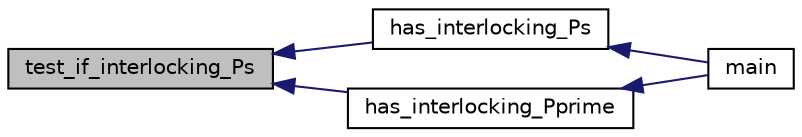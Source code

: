 digraph "test_if_interlocking_Ps"
{
  edge [fontname="Helvetica",fontsize="10",labelfontname="Helvetica",labelfontsize="10"];
  node [fontname="Helvetica",fontsize="10",shape=record];
  rankdir="LR";
  Node428 [label="test_if_interlocking_Ps",height=0.2,width=0.4,color="black", fillcolor="grey75", style="filled", fontcolor="black"];
  Node428 -> Node429 [dir="back",color="midnightblue",fontsize="10",style="solid",fontname="Helvetica"];
  Node429 [label="has_interlocking_Ps",height=0.2,width=0.4,color="black", fillcolor="white", style="filled",URL="$dc/d77/pentomino__5x5_8_c.html#a3033d76d6812de287d69459d72fa90fb"];
  Node429 -> Node430 [dir="back",color="midnightblue",fontsize="10",style="solid",fontname="Helvetica"];
  Node430 [label="main",height=0.2,width=0.4,color="black", fillcolor="white", style="filled",URL="$dc/d77/pentomino__5x5_8_c.html#a840291bc02cba5474a4cb46a9b9566fe"];
  Node428 -> Node431 [dir="back",color="midnightblue",fontsize="10",style="solid",fontname="Helvetica"];
  Node431 [label="has_interlocking_Pprime",height=0.2,width=0.4,color="black", fillcolor="white", style="filled",URL="$dc/d77/pentomino__5x5_8_c.html#aca9bf8f7b095200d3e28b646435abb7e"];
  Node431 -> Node430 [dir="back",color="midnightblue",fontsize="10",style="solid",fontname="Helvetica"];
}
